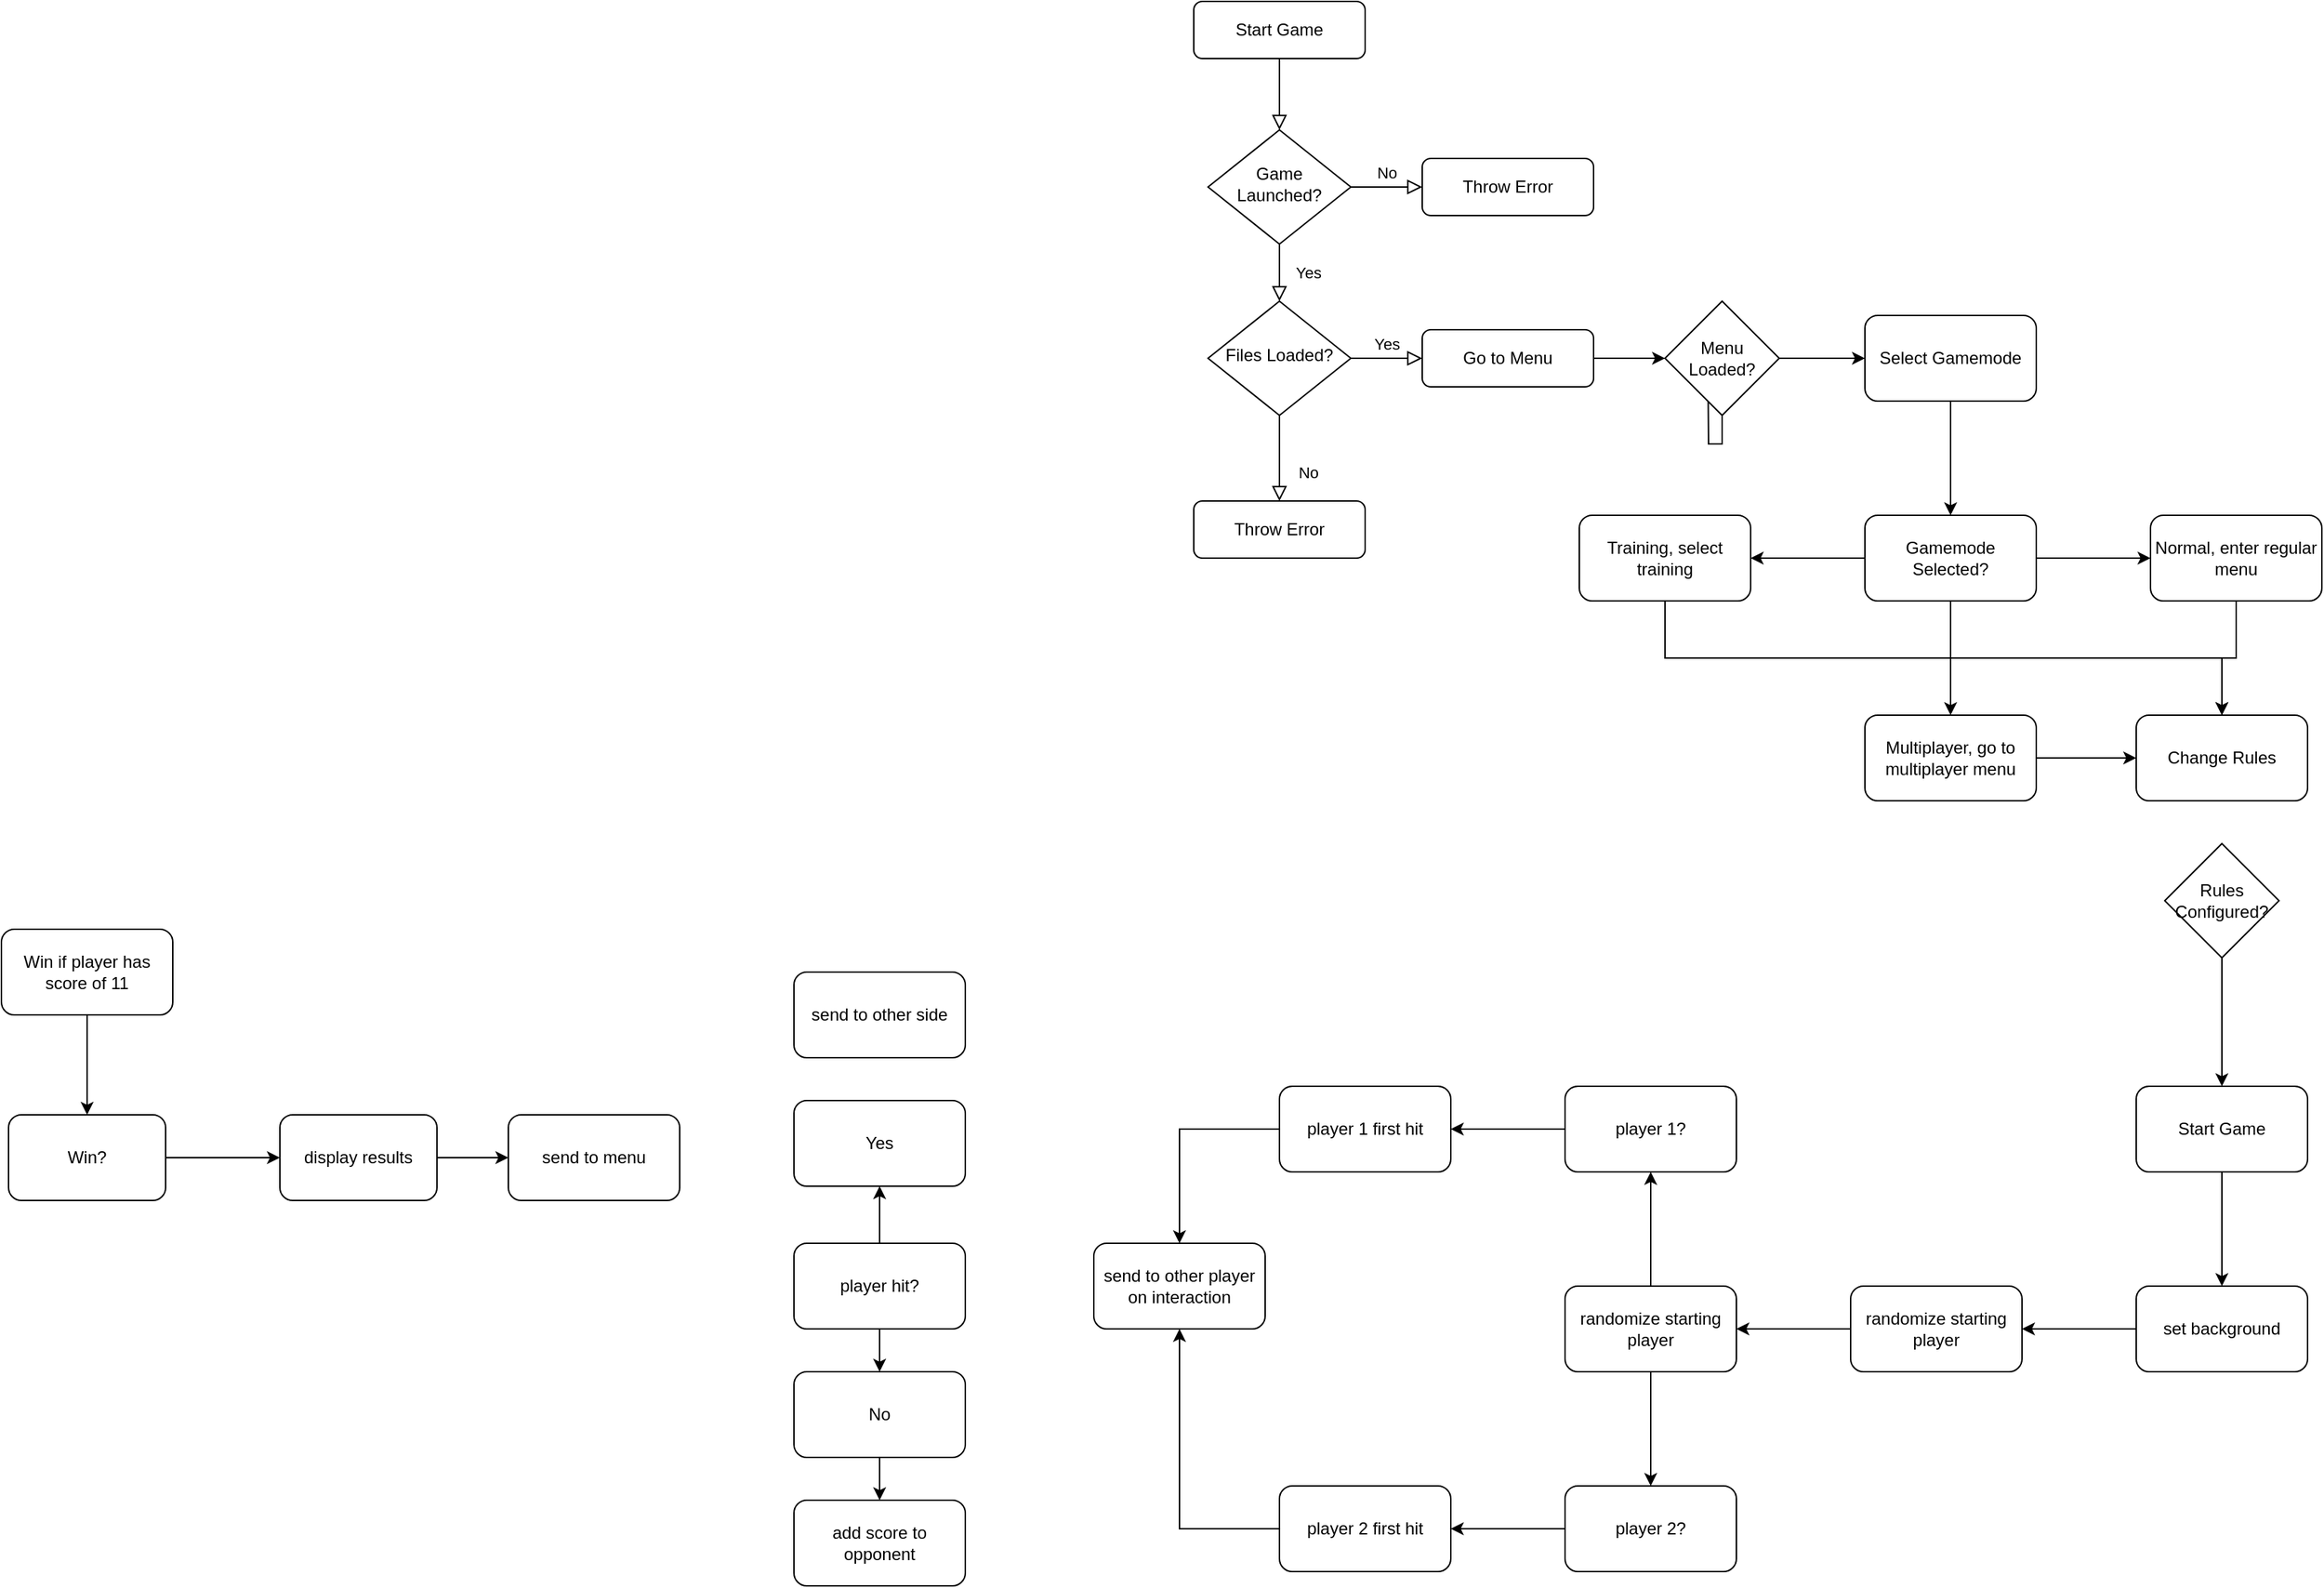 <mxfile version="24.8.6">
  <diagram id="C5RBs43oDa-KdzZeNtuy" name="Page-1">
    <mxGraphModel dx="2261" dy="772" grid="1" gridSize="10" guides="1" tooltips="1" connect="1" arrows="1" fold="1" page="1" pageScale="1" pageWidth="827" pageHeight="1169" math="0" shadow="0">
      <root>
        <mxCell id="WIyWlLk6GJQsqaUBKTNV-0" />
        <mxCell id="WIyWlLk6GJQsqaUBKTNV-1" parent="WIyWlLk6GJQsqaUBKTNV-0" />
        <mxCell id="WIyWlLk6GJQsqaUBKTNV-2" value="" style="rounded=0;html=1;jettySize=auto;orthogonalLoop=1;fontSize=11;endArrow=block;endFill=0;endSize=8;strokeWidth=1;shadow=0;labelBackgroundColor=none;edgeStyle=orthogonalEdgeStyle;" parent="WIyWlLk6GJQsqaUBKTNV-1" source="WIyWlLk6GJQsqaUBKTNV-3" target="WIyWlLk6GJQsqaUBKTNV-6" edge="1">
          <mxGeometry relative="1" as="geometry" />
        </mxCell>
        <mxCell id="WIyWlLk6GJQsqaUBKTNV-3" value="Start Game" style="rounded=1;whiteSpace=wrap;html=1;fontSize=12;glass=0;strokeWidth=1;shadow=0;" parent="WIyWlLk6GJQsqaUBKTNV-1" vertex="1">
          <mxGeometry x="160" y="80" width="120" height="40" as="geometry" />
        </mxCell>
        <mxCell id="WIyWlLk6GJQsqaUBKTNV-4" value="Yes" style="rounded=0;html=1;jettySize=auto;orthogonalLoop=1;fontSize=11;endArrow=block;endFill=0;endSize=8;strokeWidth=1;shadow=0;labelBackgroundColor=none;edgeStyle=orthogonalEdgeStyle;" parent="WIyWlLk6GJQsqaUBKTNV-1" source="WIyWlLk6GJQsqaUBKTNV-6" target="WIyWlLk6GJQsqaUBKTNV-10" edge="1">
          <mxGeometry y="20" relative="1" as="geometry">
            <mxPoint as="offset" />
          </mxGeometry>
        </mxCell>
        <mxCell id="WIyWlLk6GJQsqaUBKTNV-5" value="No" style="edgeStyle=orthogonalEdgeStyle;rounded=0;html=1;jettySize=auto;orthogonalLoop=1;fontSize=11;endArrow=block;endFill=0;endSize=8;strokeWidth=1;shadow=0;labelBackgroundColor=none;" parent="WIyWlLk6GJQsqaUBKTNV-1" source="WIyWlLk6GJQsqaUBKTNV-6" target="WIyWlLk6GJQsqaUBKTNV-7" edge="1">
          <mxGeometry y="10" relative="1" as="geometry">
            <mxPoint as="offset" />
          </mxGeometry>
        </mxCell>
        <mxCell id="WIyWlLk6GJQsqaUBKTNV-6" value="Game Launched?" style="rhombus;whiteSpace=wrap;html=1;shadow=0;fontFamily=Helvetica;fontSize=12;align=center;strokeWidth=1;spacing=6;spacingTop=-4;" parent="WIyWlLk6GJQsqaUBKTNV-1" vertex="1">
          <mxGeometry x="170" y="170" width="100" height="80" as="geometry" />
        </mxCell>
        <mxCell id="WIyWlLk6GJQsqaUBKTNV-7" value="Throw Error" style="rounded=1;whiteSpace=wrap;html=1;fontSize=12;glass=0;strokeWidth=1;shadow=0;" parent="WIyWlLk6GJQsqaUBKTNV-1" vertex="1">
          <mxGeometry x="320" y="190" width="120" height="40" as="geometry" />
        </mxCell>
        <mxCell id="WIyWlLk6GJQsqaUBKTNV-8" value="No" style="rounded=0;html=1;jettySize=auto;orthogonalLoop=1;fontSize=11;endArrow=block;endFill=0;endSize=8;strokeWidth=1;shadow=0;labelBackgroundColor=none;edgeStyle=orthogonalEdgeStyle;" parent="WIyWlLk6GJQsqaUBKTNV-1" source="WIyWlLk6GJQsqaUBKTNV-10" target="WIyWlLk6GJQsqaUBKTNV-11" edge="1">
          <mxGeometry x="0.333" y="20" relative="1" as="geometry">
            <mxPoint as="offset" />
          </mxGeometry>
        </mxCell>
        <mxCell id="WIyWlLk6GJQsqaUBKTNV-9" value="Yes" style="edgeStyle=orthogonalEdgeStyle;rounded=0;html=1;jettySize=auto;orthogonalLoop=1;fontSize=11;endArrow=block;endFill=0;endSize=8;strokeWidth=1;shadow=0;labelBackgroundColor=none;" parent="WIyWlLk6GJQsqaUBKTNV-1" source="WIyWlLk6GJQsqaUBKTNV-10" target="WIyWlLk6GJQsqaUBKTNV-12" edge="1">
          <mxGeometry y="10" relative="1" as="geometry">
            <mxPoint as="offset" />
          </mxGeometry>
        </mxCell>
        <mxCell id="WIyWlLk6GJQsqaUBKTNV-10" value="Files Loaded?" style="rhombus;whiteSpace=wrap;html=1;shadow=0;fontFamily=Helvetica;fontSize=12;align=center;strokeWidth=1;spacing=6;spacingTop=-4;" parent="WIyWlLk6GJQsqaUBKTNV-1" vertex="1">
          <mxGeometry x="170" y="290" width="100" height="80" as="geometry" />
        </mxCell>
        <mxCell id="WIyWlLk6GJQsqaUBKTNV-11" value="Throw Error" style="rounded=1;whiteSpace=wrap;html=1;fontSize=12;glass=0;strokeWidth=1;shadow=0;" parent="WIyWlLk6GJQsqaUBKTNV-1" vertex="1">
          <mxGeometry x="160" y="430" width="120" height="40" as="geometry" />
        </mxCell>
        <mxCell id="x1ybeywPJGnZJCuqkX0z-9" value="" style="edgeStyle=orthogonalEdgeStyle;rounded=0;orthogonalLoop=1;jettySize=auto;html=1;" parent="WIyWlLk6GJQsqaUBKTNV-1" source="x1ybeywPJGnZJCuqkX0z-10" edge="1">
          <mxGeometry relative="1" as="geometry">
            <mxPoint x="520" y="330" as="targetPoint" />
          </mxGeometry>
        </mxCell>
        <mxCell id="WIyWlLk6GJQsqaUBKTNV-12" value="Go to Menu" style="rounded=1;whiteSpace=wrap;html=1;fontSize=12;glass=0;strokeWidth=1;shadow=0;" parent="WIyWlLk6GJQsqaUBKTNV-1" vertex="1">
          <mxGeometry x="320" y="310" width="120" height="40" as="geometry" />
        </mxCell>
        <mxCell id="x1ybeywPJGnZJCuqkX0z-11" value="" style="edgeStyle=orthogonalEdgeStyle;rounded=0;orthogonalLoop=1;jettySize=auto;html=1;" parent="WIyWlLk6GJQsqaUBKTNV-1" source="WIyWlLk6GJQsqaUBKTNV-12" target="x1ybeywPJGnZJCuqkX0z-10" edge="1">
          <mxGeometry relative="1" as="geometry">
            <mxPoint x="440" y="330" as="sourcePoint" />
            <mxPoint x="520" y="330" as="targetPoint" />
          </mxGeometry>
        </mxCell>
        <mxCell id="x1ybeywPJGnZJCuqkX0z-15" value="" style="edgeStyle=orthogonalEdgeStyle;rounded=0;orthogonalLoop=1;jettySize=auto;html=1;" parent="WIyWlLk6GJQsqaUBKTNV-1" source="x1ybeywPJGnZJCuqkX0z-10" target="x1ybeywPJGnZJCuqkX0z-14" edge="1">
          <mxGeometry relative="1" as="geometry" />
        </mxCell>
        <mxCell id="x1ybeywPJGnZJCuqkX0z-10" value="Menu Loaded?" style="rhombus;whiteSpace=wrap;html=1;" parent="WIyWlLk6GJQsqaUBKTNV-1" vertex="1">
          <mxGeometry x="490" y="290" width="80" height="80" as="geometry" />
        </mxCell>
        <mxCell id="x1ybeywPJGnZJCuqkX0z-19" value="" style="edgeStyle=orthogonalEdgeStyle;rounded=0;orthogonalLoop=1;jettySize=auto;html=1;" parent="WIyWlLk6GJQsqaUBKTNV-1" source="x1ybeywPJGnZJCuqkX0z-14" target="x1ybeywPJGnZJCuqkX0z-18" edge="1">
          <mxGeometry relative="1" as="geometry" />
        </mxCell>
        <mxCell id="x1ybeywPJGnZJCuqkX0z-14" value="Select Gamemode" style="rounded=1;whiteSpace=wrap;html=1;" parent="WIyWlLk6GJQsqaUBKTNV-1" vertex="1">
          <mxGeometry x="630" y="300" width="120" height="60" as="geometry" />
        </mxCell>
        <mxCell id="x1ybeywPJGnZJCuqkX0z-21" value="" style="edgeStyle=orthogonalEdgeStyle;rounded=0;orthogonalLoop=1;jettySize=auto;html=1;" parent="WIyWlLk6GJQsqaUBKTNV-1" source="x1ybeywPJGnZJCuqkX0z-18" target="x1ybeywPJGnZJCuqkX0z-20" edge="1">
          <mxGeometry relative="1" as="geometry" />
        </mxCell>
        <mxCell id="x1ybeywPJGnZJCuqkX0z-23" value="" style="edgeStyle=orthogonalEdgeStyle;rounded=0;orthogonalLoop=1;jettySize=auto;html=1;" parent="WIyWlLk6GJQsqaUBKTNV-1" source="x1ybeywPJGnZJCuqkX0z-18" target="x1ybeywPJGnZJCuqkX0z-22" edge="1">
          <mxGeometry relative="1" as="geometry" />
        </mxCell>
        <mxCell id="x1ybeywPJGnZJCuqkX0z-25" value="" style="edgeStyle=orthogonalEdgeStyle;rounded=0;orthogonalLoop=1;jettySize=auto;html=1;" parent="WIyWlLk6GJQsqaUBKTNV-1" source="x1ybeywPJGnZJCuqkX0z-18" target="x1ybeywPJGnZJCuqkX0z-24" edge="1">
          <mxGeometry relative="1" as="geometry" />
        </mxCell>
        <mxCell id="x1ybeywPJGnZJCuqkX0z-18" value="Gamemode Selected?" style="rounded=1;whiteSpace=wrap;html=1;" parent="WIyWlLk6GJQsqaUBKTNV-1" vertex="1">
          <mxGeometry x="630" y="440" width="120" height="60" as="geometry" />
        </mxCell>
        <mxCell id="x1ybeywPJGnZJCuqkX0z-28" value="" style="edgeStyle=orthogonalEdgeStyle;rounded=0;orthogonalLoop=1;jettySize=auto;html=1;" parent="WIyWlLk6GJQsqaUBKTNV-1" source="x1ybeywPJGnZJCuqkX0z-20" target="x1ybeywPJGnZJCuqkX0z-27" edge="1">
          <mxGeometry relative="1" as="geometry" />
        </mxCell>
        <mxCell id="x1ybeywPJGnZJCuqkX0z-20" value="Normal, enter regular menu" style="rounded=1;whiteSpace=wrap;html=1;" parent="WIyWlLk6GJQsqaUBKTNV-1" vertex="1">
          <mxGeometry x="830" y="440" width="120" height="60" as="geometry" />
        </mxCell>
        <mxCell id="x1ybeywPJGnZJCuqkX0z-31" value="" style="edgeStyle=orthogonalEdgeStyle;rounded=0;orthogonalLoop=1;jettySize=auto;html=1;" parent="WIyWlLk6GJQsqaUBKTNV-1" source="x1ybeywPJGnZJCuqkX0z-22" target="x1ybeywPJGnZJCuqkX0z-27" edge="1">
          <mxGeometry relative="1" as="geometry">
            <mxPoint x="520" y="570" as="targetPoint" />
            <Array as="points">
              <mxPoint x="490" y="540" />
              <mxPoint x="880" y="540" />
            </Array>
          </mxGeometry>
        </mxCell>
        <mxCell id="x1ybeywPJGnZJCuqkX0z-22" value="Training, select training" style="rounded=1;whiteSpace=wrap;html=1;" parent="WIyWlLk6GJQsqaUBKTNV-1" vertex="1">
          <mxGeometry x="430" y="440" width="120" height="60" as="geometry" />
        </mxCell>
        <mxCell id="x1ybeywPJGnZJCuqkX0z-29" value="" style="edgeStyle=orthogonalEdgeStyle;rounded=0;orthogonalLoop=1;jettySize=auto;html=1;" parent="WIyWlLk6GJQsqaUBKTNV-1" source="x1ybeywPJGnZJCuqkX0z-24" target="x1ybeywPJGnZJCuqkX0z-27" edge="1">
          <mxGeometry relative="1" as="geometry" />
        </mxCell>
        <mxCell id="x1ybeywPJGnZJCuqkX0z-24" value="Multiplayer, go to multiplayer menu" style="rounded=1;whiteSpace=wrap;html=1;" parent="WIyWlLk6GJQsqaUBKTNV-1" vertex="1">
          <mxGeometry x="630" y="580" width="120" height="60" as="geometry" />
        </mxCell>
        <mxCell id="x1ybeywPJGnZJCuqkX0z-27" value="Change Rules" style="rounded=1;whiteSpace=wrap;html=1;" parent="WIyWlLk6GJQsqaUBKTNV-1" vertex="1">
          <mxGeometry x="820" y="580" width="120" height="60" as="geometry" />
        </mxCell>
        <mxCell id="x1ybeywPJGnZJCuqkX0z-34" value="" style="edgeStyle=orthogonalEdgeStyle;rounded=0;orthogonalLoop=1;jettySize=auto;html=1;" parent="WIyWlLk6GJQsqaUBKTNV-1" source="x1ybeywPJGnZJCuqkX0z-32" target="x1ybeywPJGnZJCuqkX0z-33" edge="1">
          <mxGeometry relative="1" as="geometry" />
        </mxCell>
        <mxCell id="x1ybeywPJGnZJCuqkX0z-32" value="Rules Configured?" style="rhombus;whiteSpace=wrap;html=1;" parent="WIyWlLk6GJQsqaUBKTNV-1" vertex="1">
          <mxGeometry x="840" y="670" width="80" height="80" as="geometry" />
        </mxCell>
        <mxCell id="x1ybeywPJGnZJCuqkX0z-36" value="" style="edgeStyle=orthogonalEdgeStyle;rounded=0;orthogonalLoop=1;jettySize=auto;html=1;" parent="WIyWlLk6GJQsqaUBKTNV-1" source="x1ybeywPJGnZJCuqkX0z-33" target="x1ybeywPJGnZJCuqkX0z-35" edge="1">
          <mxGeometry relative="1" as="geometry" />
        </mxCell>
        <mxCell id="x1ybeywPJGnZJCuqkX0z-33" value="Start Game" style="rounded=1;whiteSpace=wrap;html=1;" parent="WIyWlLk6GJQsqaUBKTNV-1" vertex="1">
          <mxGeometry x="820" y="840" width="120" height="60" as="geometry" />
        </mxCell>
        <mxCell id="x1ybeywPJGnZJCuqkX0z-38" value="" style="edgeStyle=orthogonalEdgeStyle;rounded=0;orthogonalLoop=1;jettySize=auto;html=1;" parent="WIyWlLk6GJQsqaUBKTNV-1" source="x1ybeywPJGnZJCuqkX0z-35" target="x1ybeywPJGnZJCuqkX0z-37" edge="1">
          <mxGeometry relative="1" as="geometry" />
        </mxCell>
        <mxCell id="x1ybeywPJGnZJCuqkX0z-35" value="set background" style="rounded=1;whiteSpace=wrap;html=1;" parent="WIyWlLk6GJQsqaUBKTNV-1" vertex="1">
          <mxGeometry x="820" y="980" width="120" height="60" as="geometry" />
        </mxCell>
        <mxCell id="x1ybeywPJGnZJCuqkX0z-40" value="" style="edgeStyle=orthogonalEdgeStyle;rounded=0;orthogonalLoop=1;jettySize=auto;html=1;" parent="WIyWlLk6GJQsqaUBKTNV-1" source="x1ybeywPJGnZJCuqkX0z-37" target="x1ybeywPJGnZJCuqkX0z-39" edge="1">
          <mxGeometry relative="1" as="geometry" />
        </mxCell>
        <mxCell id="x1ybeywPJGnZJCuqkX0z-37" value="randomize starting player" style="rounded=1;whiteSpace=wrap;html=1;" parent="WIyWlLk6GJQsqaUBKTNV-1" vertex="1">
          <mxGeometry x="620" y="980" width="120" height="60" as="geometry" />
        </mxCell>
        <mxCell id="x1ybeywPJGnZJCuqkX0z-44" value="" style="edgeStyle=orthogonalEdgeStyle;rounded=0;orthogonalLoop=1;jettySize=auto;html=1;" parent="WIyWlLk6GJQsqaUBKTNV-1" source="x1ybeywPJGnZJCuqkX0z-39" target="x1ybeywPJGnZJCuqkX0z-43" edge="1">
          <mxGeometry relative="1" as="geometry" />
        </mxCell>
        <mxCell id="x1ybeywPJGnZJCuqkX0z-46" value="" style="edgeStyle=orthogonalEdgeStyle;rounded=0;orthogonalLoop=1;jettySize=auto;html=1;" parent="WIyWlLk6GJQsqaUBKTNV-1" source="x1ybeywPJGnZJCuqkX0z-39" target="x1ybeywPJGnZJCuqkX0z-45" edge="1">
          <mxGeometry relative="1" as="geometry" />
        </mxCell>
        <mxCell id="x1ybeywPJGnZJCuqkX0z-39" value="randomize starting player" style="rounded=1;whiteSpace=wrap;html=1;" parent="WIyWlLk6GJQsqaUBKTNV-1" vertex="1">
          <mxGeometry x="420" y="980" width="120" height="60" as="geometry" />
        </mxCell>
        <mxCell id="x1ybeywPJGnZJCuqkX0z-48" value="" style="edgeStyle=orthogonalEdgeStyle;rounded=0;orthogonalLoop=1;jettySize=auto;html=1;" parent="WIyWlLk6GJQsqaUBKTNV-1" source="x1ybeywPJGnZJCuqkX0z-43" target="x1ybeywPJGnZJCuqkX0z-47" edge="1">
          <mxGeometry relative="1" as="geometry" />
        </mxCell>
        <mxCell id="x1ybeywPJGnZJCuqkX0z-43" value="player 1?" style="rounded=1;whiteSpace=wrap;html=1;" parent="WIyWlLk6GJQsqaUBKTNV-1" vertex="1">
          <mxGeometry x="420" y="840" width="120" height="60" as="geometry" />
        </mxCell>
        <mxCell id="x1ybeywPJGnZJCuqkX0z-50" value="" style="edgeStyle=orthogonalEdgeStyle;rounded=0;orthogonalLoop=1;jettySize=auto;html=1;" parent="WIyWlLk6GJQsqaUBKTNV-1" source="x1ybeywPJGnZJCuqkX0z-45" target="x1ybeywPJGnZJCuqkX0z-49" edge="1">
          <mxGeometry relative="1" as="geometry" />
        </mxCell>
        <mxCell id="x1ybeywPJGnZJCuqkX0z-45" value="player 2?" style="rounded=1;whiteSpace=wrap;html=1;" parent="WIyWlLk6GJQsqaUBKTNV-1" vertex="1">
          <mxGeometry x="420" y="1120" width="120" height="60" as="geometry" />
        </mxCell>
        <mxCell id="x1ybeywPJGnZJCuqkX0z-55" style="edgeStyle=orthogonalEdgeStyle;rounded=0;orthogonalLoop=1;jettySize=auto;html=1;entryX=0.5;entryY=0;entryDx=0;entryDy=0;" parent="WIyWlLk6GJQsqaUBKTNV-1" source="x1ybeywPJGnZJCuqkX0z-47" target="x1ybeywPJGnZJCuqkX0z-53" edge="1">
          <mxGeometry relative="1" as="geometry" />
        </mxCell>
        <mxCell id="x1ybeywPJGnZJCuqkX0z-47" value="player 1 first hit" style="rounded=1;whiteSpace=wrap;html=1;" parent="WIyWlLk6GJQsqaUBKTNV-1" vertex="1">
          <mxGeometry x="220" y="840" width="120" height="60" as="geometry" />
        </mxCell>
        <mxCell id="x1ybeywPJGnZJCuqkX0z-54" style="edgeStyle=orthogonalEdgeStyle;rounded=0;orthogonalLoop=1;jettySize=auto;html=1;" parent="WIyWlLk6GJQsqaUBKTNV-1" source="x1ybeywPJGnZJCuqkX0z-49" target="x1ybeywPJGnZJCuqkX0z-53" edge="1">
          <mxGeometry relative="1" as="geometry" />
        </mxCell>
        <mxCell id="x1ybeywPJGnZJCuqkX0z-49" value="player 2 first hit" style="rounded=1;whiteSpace=wrap;html=1;" parent="WIyWlLk6GJQsqaUBKTNV-1" vertex="1">
          <mxGeometry x="220" y="1120" width="120" height="60" as="geometry" />
        </mxCell>
        <mxCell id="x1ybeywPJGnZJCuqkX0z-53" value="send to other player on interaction" style="rounded=1;whiteSpace=wrap;html=1;" parent="WIyWlLk6GJQsqaUBKTNV-1" vertex="1">
          <mxGeometry x="90" y="950" width="120" height="60" as="geometry" />
        </mxCell>
        <mxCell id="wlTP3GXPKSabbm1S48ah-5" value="" style="edgeStyle=orthogonalEdgeStyle;rounded=0;orthogonalLoop=1;jettySize=auto;html=1;" edge="1" parent="WIyWlLk6GJQsqaUBKTNV-1" source="x1ybeywPJGnZJCuqkX0z-56" target="x1ybeywPJGnZJCuqkX0z-57">
          <mxGeometry relative="1" as="geometry" />
        </mxCell>
        <mxCell id="wlTP3GXPKSabbm1S48ah-6" value="" style="edgeStyle=orthogonalEdgeStyle;rounded=0;orthogonalLoop=1;jettySize=auto;html=1;" edge="1" parent="WIyWlLk6GJQsqaUBKTNV-1" source="x1ybeywPJGnZJCuqkX0z-56" target="x1ybeywPJGnZJCuqkX0z-58">
          <mxGeometry relative="1" as="geometry" />
        </mxCell>
        <mxCell id="x1ybeywPJGnZJCuqkX0z-56" value="player hit?" style="rounded=1;whiteSpace=wrap;html=1;" parent="WIyWlLk6GJQsqaUBKTNV-1" vertex="1">
          <mxGeometry x="-120" y="950" width="120" height="60" as="geometry" />
        </mxCell>
        <mxCell id="x1ybeywPJGnZJCuqkX0z-57" value="Yes" style="rounded=1;whiteSpace=wrap;html=1;" parent="WIyWlLk6GJQsqaUBKTNV-1" vertex="1">
          <mxGeometry x="-120" y="850" width="120" height="60" as="geometry" />
        </mxCell>
        <mxCell id="wlTP3GXPKSabbm1S48ah-7" value="" style="edgeStyle=orthogonalEdgeStyle;rounded=0;orthogonalLoop=1;jettySize=auto;html=1;" edge="1" parent="WIyWlLk6GJQsqaUBKTNV-1" source="x1ybeywPJGnZJCuqkX0z-58" target="x1ybeywPJGnZJCuqkX0z-60">
          <mxGeometry relative="1" as="geometry" />
        </mxCell>
        <mxCell id="x1ybeywPJGnZJCuqkX0z-58" value="No" style="rounded=1;whiteSpace=wrap;html=1;" parent="WIyWlLk6GJQsqaUBKTNV-1" vertex="1">
          <mxGeometry x="-120" y="1040" width="120" height="60" as="geometry" />
        </mxCell>
        <mxCell id="x1ybeywPJGnZJCuqkX0z-59" value="send to other side" style="rounded=1;whiteSpace=wrap;html=1;" parent="WIyWlLk6GJQsqaUBKTNV-1" vertex="1">
          <mxGeometry x="-120" y="760" width="120" height="60" as="geometry" />
        </mxCell>
        <mxCell id="x1ybeywPJGnZJCuqkX0z-60" value="add score to opponent" style="rounded=1;whiteSpace=wrap;html=1;" parent="WIyWlLk6GJQsqaUBKTNV-1" vertex="1">
          <mxGeometry x="-120" y="1130" width="120" height="60" as="geometry" />
        </mxCell>
        <mxCell id="x1ybeywPJGnZJCuqkX0z-63" value="" style="edgeStyle=orthogonalEdgeStyle;rounded=0;orthogonalLoop=1;jettySize=auto;html=1;" parent="WIyWlLk6GJQsqaUBKTNV-1" source="x1ybeywPJGnZJCuqkX0z-61" target="x1ybeywPJGnZJCuqkX0z-62" edge="1">
          <mxGeometry relative="1" as="geometry" />
        </mxCell>
        <mxCell id="x1ybeywPJGnZJCuqkX0z-61" value="Win?" style="rounded=1;whiteSpace=wrap;html=1;" parent="WIyWlLk6GJQsqaUBKTNV-1" vertex="1">
          <mxGeometry x="-670" y="860" width="110" height="60" as="geometry" />
        </mxCell>
        <mxCell id="x1ybeywPJGnZJCuqkX0z-65" value="" style="edgeStyle=orthogonalEdgeStyle;rounded=0;orthogonalLoop=1;jettySize=auto;html=1;" parent="WIyWlLk6GJQsqaUBKTNV-1" source="x1ybeywPJGnZJCuqkX0z-62" target="x1ybeywPJGnZJCuqkX0z-64" edge="1">
          <mxGeometry relative="1" as="geometry" />
        </mxCell>
        <mxCell id="x1ybeywPJGnZJCuqkX0z-62" value="display results" style="rounded=1;whiteSpace=wrap;html=1;" parent="WIyWlLk6GJQsqaUBKTNV-1" vertex="1">
          <mxGeometry x="-480" y="860" width="110" height="60" as="geometry" />
        </mxCell>
        <mxCell id="x1ybeywPJGnZJCuqkX0z-64" value="send to menu" style="rounded=1;whiteSpace=wrap;html=1;" parent="WIyWlLk6GJQsqaUBKTNV-1" vertex="1">
          <mxGeometry x="-320" y="860" width="120" height="60" as="geometry" />
        </mxCell>
        <mxCell id="x1ybeywPJGnZJCuqkX0z-67" value="" style="edgeStyle=orthogonalEdgeStyle;rounded=0;orthogonalLoop=1;jettySize=auto;html=1;" parent="WIyWlLk6GJQsqaUBKTNV-1" source="x1ybeywPJGnZJCuqkX0z-66" target="x1ybeywPJGnZJCuqkX0z-61" edge="1">
          <mxGeometry relative="1" as="geometry" />
        </mxCell>
        <mxCell id="x1ybeywPJGnZJCuqkX0z-66" value="Win if player has score of 11" style="rounded=1;whiteSpace=wrap;html=1;" parent="WIyWlLk6GJQsqaUBKTNV-1" vertex="1">
          <mxGeometry x="-675" y="730" width="120" height="60" as="geometry" />
        </mxCell>
      </root>
    </mxGraphModel>
  </diagram>
</mxfile>
